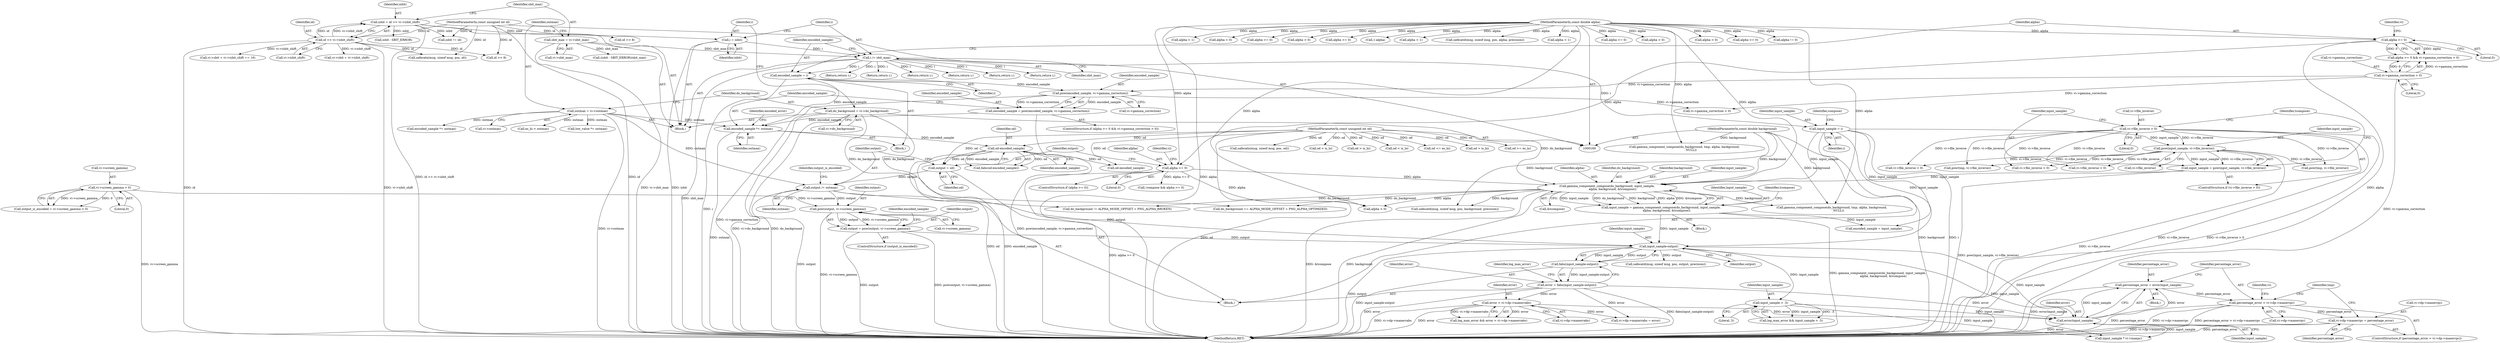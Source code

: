 digraph "0_Android_9d4853418ab2f754c2b63e091c29c5529b8b86ca_43@pointer" {
"1000485" [label="(Call,vi->dp->maxerrpc = percentage_error)"];
"1000478" [label="(Call,percentage_error > vi->dp->maxerrpc)"];
"1000472" [label="(Call,percentage_error = error/input_sample)"];
"1000474" [label="(Call,error/input_sample)"];
"1000441" [label="(Call,error = fabs(input_sample-output))"];
"1000443" [label="(Call,fabs(input_sample-output))"];
"1000444" [label="(Call,input_sample-output)"];
"1000308" [label="(Call,input_sample = gamma_component_compose(do_background, input_sample,\n            alpha, background, &tcompose))"];
"1000310" [label="(Call,gamma_component_compose(do_background, input_sample,\n            alpha, background, &tcompose))"];
"1000189" [label="(Call,do_background = vi->do_background)"];
"1000298" [label="(Call,input_sample = pow(input_sample, vi->file_inverse))"];
"1000300" [label="(Call,pow(input_sample, vi->file_inverse))"];
"1000264" [label="(Call,input_sample = i)"];
"1000198" [label="(Call,i /= sbit_max)"];
"1000177" [label="(Call,sbit_max = vi->sbit_max)"];
"1000195" [label="(Call,i = isbit)"];
"1000169" [label="(Call,isbit = id >> vi->isbit_shift)"];
"1000171" [label="(Call,id >> vi->isbit_shift)"];
"1000163" [label="(MethodParameterIn,const unsigned int id)"];
"1000293" [label="(Call,vi->file_inverse > 0)"];
"1000287" [label="(Call,alpha >= 0)"];
"1000209" [label="(Call,alpha >= 0)"];
"1000165" [label="(MethodParameterIn,const double alpha)"];
"1000166" [label="(MethodParameterIn,const double background)"];
"1000325" [label="(Call,output /= outmax)"];
"1000183" [label="(Call,outmax = vi->outmax)"];
"1000322" [label="(Call,output = od)"];
"1000230" [label="(Call,od-encoded_sample)"];
"1000164" [label="(MethodParameterIn,const unsigned int od)"];
"1000224" [label="(Call,encoded_sample *= outmax)"];
"1000217" [label="(Call,encoded_sample = pow(encoded_sample, vi->gamma_correction))"];
"1000219" [label="(Call,pow(encoded_sample, vi->gamma_correction))"];
"1000203" [label="(Call,encoded_sample = i)"];
"1000212" [label="(Call,vi->gamma_correction > 0)"];
"1000378" [label="(Call,output = pow(output, vi->screen_gamma))"];
"1000380" [label="(Call,pow(output, vi->screen_gamma))"];
"1000330" [label="(Call,vi->screen_gamma > 0)"];
"1000450" [label="(Call,error > vi->dp->maxerrabs)"];
"1000467" [label="(Call,input_sample > .5)"];
"1000219" [label="(Call,pow(encoded_sample, vi->gamma_correction))"];
"1000357" [label="(Call,do_background == ALPHA_MODE_OFFSET + PNG_ALPHA_OPTIMIZED)"];
"1000163" [label="(MethodParameterIn,const unsigned int id)"];
"1000478" [label="(Call,percentage_error > vi->dp->maxerrpc)"];
"1000191" [label="(Call,vi->do_background)"];
"1001112" [label="(Call,isbit != id)"];
"1000378" [label="(Call,output = pow(output, vi->screen_gamma))"];
"1000448" [label="(Call,log_max_error && error > vi->dp->maxerrabs)"];
"1000213" [label="(Call,vi->gamma_correction)"];
"1000199" [label="(Identifier,i)"];
"1000232" [label="(Identifier,encoded_sample)"];
"1000266" [label="(Identifier,i)"];
"1001591" [label="(Return,return i;)"];
"1000179" [label="(Call,vi->sbit_max)"];
"1000297" [label="(Literal,0)"];
"1000229" [label="(Call,fabs(od-encoded_sample))"];
"1000165" [label="(MethodParameterIn,const double alpha)"];
"1000292" [label="(ControlStructure,if (vi->file_inverse > 0))"];
"1000473" [label="(Identifier,percentage_error)"];
"1000275" [label="(Identifier,compose)"];
"1000196" [label="(Identifier,i)"];
"1000312" [label="(Identifier,input_sample)"];
"1000230" [label="(Call,od-encoded_sample)"];
"1001191" [label="(Call,vi->file_inverse > 0)"];
"1000172" [label="(Identifier,id)"];
"1000469" [label="(Literal,.5)"];
"1001235" [label="(Call,safecatd(msg, sizeof msg, pos, alpha, precision))"];
"1000652" [label="(Call,od <= es_hi)"];
"1000485" [label="(Call,vi->dp->maxerrpc = percentage_error)"];
"1000327" [label="(Identifier,outmax)"];
"1001047" [label="(Call,alpha < 1)"];
"1000860" [label="(Call,od > is_hi)"];
"1000183" [label="(Call,outmax = vi->outmax)"];
"1000212" [label="(Call,vi->gamma_correction > 0)"];
"1000479" [label="(Identifier,percentage_error)"];
"1000436" [label="(Return,return i;)"];
"1000495" [label="(Identifier,tmp)"];
"1000380" [label="(Call,pow(output, vi->screen_gamma))"];
"1000228" [label="(Identifier,encoded_error)"];
"1000449" [label="(Identifier,log_max_error)"];
"1000306" [label="(Identifier,tcompose)"];
"1000293" [label="(Call,vi->file_inverse > 0)"];
"1000185" [label="(Call,vi->outmax)"];
"1000166" [label="(MethodParameterIn,const double background)"];
"1000300" [label="(Call,pow(input_sample, vi->file_inverse))"];
"1000595" [label="(Call,es_hi < outmax)"];
"1000382" [label="(Call,vi->screen_gamma)"];
"1000736" [label="(Call,gamma_component_compose(do_background, tmp, alpha, background,\n               NULL))"];
"1000288" [label="(Identifier,alpha)"];
"1000814" [label="(Call,gamma_component_compose(do_background, tmp, alpha, background,\n               NULL))"];
"1000649" [label="(Call,od >= es_lo)"];
"1000475" [label="(Identifier,error)"];
"1000895" [label="(Call,vi->sbit + vi->isbit_shift)"];
"1000294" [label="(Call,vi->file_inverse)"];
"1000793" [label="(Call,alpha >= 0)"];
"1000177" [label="(Call,sbit_max = vi->sbit_max)"];
"1000376" [label="(ControlStructure,if (output_is_encoded))"];
"1000328" [label="(Call,output_is_encoded = vi->screen_gamma > 0)"];
"1000719" [label="(Call,vi->file_inverse > 0)"];
"1000286" [label="(ControlStructure,if (alpha >= 0))"];
"1000203" [label="(Call,encoded_sample = i)"];
"1000211" [label="(Literal,0)"];
"1000170" [label="(Identifier,isbit)"];
"1000881" [label="(Call,alpha < 0)"];
"1000309" [label="(Identifier,input_sample)"];
"1000367" [label="(Call,alpha > 0)"];
"1000299" [label="(Identifier,input_sample)"];
"1000167" [label="(Block,)"];
"1000290" [label="(Block,)"];
"1000329" [label="(Identifier,output_is_encoded)"];
"1000205" [label="(Identifier,i)"];
"1000468" [label="(Identifier,input_sample)"];
"1000318" [label="(Identifier,tcompose)"];
"1000323" [label="(Identifier,output)"];
"1000260" [label="(Return,return i;)"];
"1000164" [label="(MethodParameterIn,const unsigned int od)"];
"1000184" [label="(Identifier,outmax)"];
"1000385" [label="(Call,encoded_sample = input_sample)"];
"1000190" [label="(Identifier,do_background)"];
"1000381" [label="(Identifier,output)"];
"1000715" [label="(Call,alpha >= 0)"];
"1000313" [label="(Identifier,alpha)"];
"1000287" [label="(Call,alpha >= 0)"];
"1000452" [label="(Call,vi->dp->maxerrabs)"];
"1000488" [label="(Identifier,vi)"];
"1000797" [label="(Call,vi->file_inverse > 0)"];
"1000221" [label="(Call,vi->gamma_correction)"];
"1000207" [label="(ControlStructure,if (alpha >= 0 && vi->gamma_correction > 0))"];
"1000298" [label="(Call,input_sample = pow(input_sample, vi->file_inverse))"];
"1000662" [label="(Return,return i;)"];
"1000474" [label="(Call,error/input_sample)"];
"1000231" [label="(Identifier,od)"];
"1000451" [label="(Identifier,error)"];
"1000217" [label="(Call,encoded_sample = pow(encoded_sample, vi->gamma_correction))"];
"1000324" [label="(Identifier,od)"];
"1000224" [label="(Call,encoded_sample *= outmax)"];
"1000403" [label="(Call,od-encoded_sample)"];
"1000470" [label="(Block,)"];
"1000457" [label="(Call,vi->dp->maxerrabs = error)"];
"1000295" [label="(Identifier,vi)"];
"1000302" [label="(Call,vi->file_inverse)"];
"1001065" [label="(Call,alpha != 0)"];
"1000311" [label="(Identifier,do_background)"];
"1001060" [label="(Call,alpha < 1)"];
"1000225" [label="(Identifier,encoded_sample)"];
"1000201" [label="(Block,)"];
"1000315" [label="(Call,&tcompose)"];
"1001296" [label="(Call,alpha < 0)"];
"1001593" [label="(MethodReturn,RET)"];
"1000496" [label="(Call,input_sample * vi->maxpc)"];
"1001266" [label="(Call,safecatd(msg, sizeof msg, pos, background, precision))"];
"1000169" [label="(Call,isbit = id >> vi->isbit_shift)"];
"1000189" [label="(Call,do_background = vi->do_background)"];
"1001044" [label="(Call,alpha >= 0)"];
"1000558" [label="(Call,low_value *= outmax)"];
"1000209" [label="(Call,alpha >= 0)"];
"1000450" [label="(Call,error > vi->dp->maxerrabs)"];
"1000480" [label="(Call,vi->dp->maxerrpc)"];
"1000445" [label="(Identifier,input_sample)"];
"1000200" [label="(Identifier,sbit_max)"];
"1000314" [label="(Identifier,background)"];
"1000264" [label="(Call,input_sample = i)"];
"1000330" [label="(Call,vi->screen_gamma > 0)"];
"1000472" [label="(Call,percentage_error = error/input_sample)"];
"1000322" [label="(Call,output = od)"];
"1000729" [label="(Call,pow(tmp, vi->file_inverse))"];
"1000443" [label="(Call,fabs(input_sample-output))"];
"1001335" [label="(Call,safecatd(msg, sizeof msg, pos, output, precision))"];
"1001532" [label="(Call,safecatn(msg, sizeof msg, pos, od))"];
"1000310" [label="(Call,gamma_component_compose(do_background, input_sample,\n            alpha, background, &tcompose))"];
"1001057" [label="(Call,alpha > 0)"];
"1000477" [label="(ControlStructure,if (percentage_error > vi->dp->maxerrpc))"];
"1000807" [label="(Call,pow(tmp, vi->file_inverse))"];
"1000195" [label="(Call,i = isbit)"];
"1000467" [label="(Call,input_sample > .5)"];
"1000220" [label="(Identifier,encoded_sample)"];
"1000700" [label="(Call,(isbit - SBIT_ERROR)/sbit_max)"];
"1000218" [label="(Identifier,encoded_sample)"];
"1000325" [label="(Call,output /= outmax)"];
"1000977" [label="(Call,od < is_lo)"];
"1000446" [label="(Identifier,output)"];
"1000476" [label="(Identifier,input_sample)"];
"1000486" [label="(Call,vi->dp->maxerrpc)"];
"1000198" [label="(Call,i /= sbit_max)"];
"1000491" [label="(Identifier,percentage_error)"];
"1000197" [label="(Identifier,isbit)"];
"1000397" [label="(Call,encoded_sample *= outmax)"];
"1000326" [label="(Identifier,output)"];
"1000331" [label="(Call,vi->screen_gamma)"];
"1000386" [label="(Identifier,encoded_sample)"];
"1000265" [label="(Identifier,input_sample)"];
"1000980" [label="(Call,od > is_hi)"];
"1000894" [label="(Call,vi->sbit + vi->isbit_shift == 16)"];
"1001394" [label="(Call,alpha >= 0)"];
"1000870" [label="(Return,return i;)"];
"1001098" [label="(Call,safecatn(msg, sizeof msg, pos, id))"];
"1000465" [label="(Call,log_max_error && input_sample > .5)"];
"1000204" [label="(Identifier,encoded_sample)"];
"1000214" [label="(Identifier,vi)"];
"1000216" [label="(Literal,0)"];
"1000990" [label="(Return,return i;)"];
"1000334" [label="(Literal,0)"];
"1000444" [label="(Call,input_sample-output)"];
"1001414" [label="(Call,vi->gamma_correction > 0)"];
"1000701" [label="(Call,isbit - SBIT_ERROR)"];
"1000908" [label="(Call,id >> 8)"];
"1000857" [label="(Call,od < is_lo)"];
"1000262" [label="(Block,)"];
"1000210" [label="(Identifier,alpha)"];
"1001391" [label="(Call,!compose && alpha >= 0)"];
"1000943" [label="(Call,id >> 8)"];
"1000289" [label="(Literal,0)"];
"1000178" [label="(Identifier,sbit_max)"];
"1000341" [label="(Call,do_background != ALPHA_MODE_OFFSET + PNG_ALPHA_BROKEN)"];
"1000173" [label="(Call,vi->isbit_shift)"];
"1000301" [label="(Identifier,input_sample)"];
"1000208" [label="(Call,alpha >= 0 && vi->gamma_correction > 0)"];
"1000308" [label="(Call,input_sample = gamma_component_compose(do_background, input_sample,\n            alpha, background, &tcompose))"];
"1000442" [label="(Identifier,error)"];
"1001288" [label="(Call,1-alpha)"];
"1000379" [label="(Identifier,output)"];
"1000336" [label="(Call,alpha < 0)"];
"1000226" [label="(Identifier,outmax)"];
"1000171" [label="(Call,id >> vi->isbit_shift)"];
"1000362" [label="(Call,alpha < 1)"];
"1000441" [label="(Call,error = fabs(input_sample-output))"];
"1000485" -> "1000477"  [label="AST: "];
"1000485" -> "1000491"  [label="CFG: "];
"1000486" -> "1000485"  [label="AST: "];
"1000491" -> "1000485"  [label="AST: "];
"1000495" -> "1000485"  [label="CFG: "];
"1000485" -> "1001593"  [label="DDG: vi->dp->maxerrpc"];
"1000485" -> "1001593"  [label="DDG: percentage_error"];
"1000478" -> "1000485"  [label="DDG: percentage_error"];
"1000478" -> "1000477"  [label="AST: "];
"1000478" -> "1000480"  [label="CFG: "];
"1000479" -> "1000478"  [label="AST: "];
"1000480" -> "1000478"  [label="AST: "];
"1000488" -> "1000478"  [label="CFG: "];
"1000495" -> "1000478"  [label="CFG: "];
"1000478" -> "1001593"  [label="DDG: percentage_error"];
"1000478" -> "1001593"  [label="DDG: vi->dp->maxerrpc"];
"1000478" -> "1001593"  [label="DDG: percentage_error > vi->dp->maxerrpc"];
"1000472" -> "1000478"  [label="DDG: percentage_error"];
"1000472" -> "1000470"  [label="AST: "];
"1000472" -> "1000474"  [label="CFG: "];
"1000473" -> "1000472"  [label="AST: "];
"1000474" -> "1000472"  [label="AST: "];
"1000479" -> "1000472"  [label="CFG: "];
"1000472" -> "1001593"  [label="DDG: error/input_sample"];
"1000474" -> "1000472"  [label="DDG: error"];
"1000474" -> "1000472"  [label="DDG: input_sample"];
"1000474" -> "1000476"  [label="CFG: "];
"1000475" -> "1000474"  [label="AST: "];
"1000476" -> "1000474"  [label="AST: "];
"1000474" -> "1001593"  [label="DDG: error"];
"1000441" -> "1000474"  [label="DDG: error"];
"1000450" -> "1000474"  [label="DDG: error"];
"1000467" -> "1000474"  [label="DDG: input_sample"];
"1000444" -> "1000474"  [label="DDG: input_sample"];
"1000474" -> "1000496"  [label="DDG: input_sample"];
"1000441" -> "1000262"  [label="AST: "];
"1000441" -> "1000443"  [label="CFG: "];
"1000442" -> "1000441"  [label="AST: "];
"1000443" -> "1000441"  [label="AST: "];
"1000449" -> "1000441"  [label="CFG: "];
"1000441" -> "1001593"  [label="DDG: error"];
"1000441" -> "1001593"  [label="DDG: fabs(input_sample-output)"];
"1000443" -> "1000441"  [label="DDG: input_sample-output"];
"1000441" -> "1000450"  [label="DDG: error"];
"1000441" -> "1000457"  [label="DDG: error"];
"1000443" -> "1000444"  [label="CFG: "];
"1000444" -> "1000443"  [label="AST: "];
"1000443" -> "1001593"  [label="DDG: input_sample-output"];
"1000444" -> "1000443"  [label="DDG: input_sample"];
"1000444" -> "1000443"  [label="DDG: output"];
"1000444" -> "1000446"  [label="CFG: "];
"1000445" -> "1000444"  [label="AST: "];
"1000446" -> "1000444"  [label="AST: "];
"1000444" -> "1001593"  [label="DDG: output"];
"1000308" -> "1000444"  [label="DDG: input_sample"];
"1000264" -> "1000444"  [label="DDG: input_sample"];
"1000325" -> "1000444"  [label="DDG: output"];
"1000378" -> "1000444"  [label="DDG: output"];
"1000444" -> "1000467"  [label="DDG: input_sample"];
"1000444" -> "1000496"  [label="DDG: input_sample"];
"1000444" -> "1001335"  [label="DDG: output"];
"1000308" -> "1000290"  [label="AST: "];
"1000308" -> "1000310"  [label="CFG: "];
"1000309" -> "1000308"  [label="AST: "];
"1000310" -> "1000308"  [label="AST: "];
"1000318" -> "1000308"  [label="CFG: "];
"1000308" -> "1001593"  [label="DDG: gamma_component_compose(do_background, input_sample,\n            alpha, background, &tcompose)"];
"1000310" -> "1000308"  [label="DDG: input_sample"];
"1000310" -> "1000308"  [label="DDG: do_background"];
"1000310" -> "1000308"  [label="DDG: background"];
"1000310" -> "1000308"  [label="DDG: alpha"];
"1000310" -> "1000308"  [label="DDG: &tcompose"];
"1000308" -> "1000385"  [label="DDG: input_sample"];
"1000310" -> "1000315"  [label="CFG: "];
"1000311" -> "1000310"  [label="AST: "];
"1000312" -> "1000310"  [label="AST: "];
"1000313" -> "1000310"  [label="AST: "];
"1000314" -> "1000310"  [label="AST: "];
"1000315" -> "1000310"  [label="AST: "];
"1000310" -> "1001593"  [label="DDG: &tcompose"];
"1000310" -> "1001593"  [label="DDG: background"];
"1000189" -> "1000310"  [label="DDG: do_background"];
"1000298" -> "1000310"  [label="DDG: input_sample"];
"1000264" -> "1000310"  [label="DDG: input_sample"];
"1000287" -> "1000310"  [label="DDG: alpha"];
"1000165" -> "1000310"  [label="DDG: alpha"];
"1000166" -> "1000310"  [label="DDG: background"];
"1000310" -> "1000336"  [label="DDG: alpha"];
"1000310" -> "1000341"  [label="DDG: do_background"];
"1000310" -> "1000357"  [label="DDG: do_background"];
"1000310" -> "1000736"  [label="DDG: background"];
"1000310" -> "1001266"  [label="DDG: background"];
"1000189" -> "1000167"  [label="AST: "];
"1000189" -> "1000191"  [label="CFG: "];
"1000190" -> "1000189"  [label="AST: "];
"1000191" -> "1000189"  [label="AST: "];
"1000196" -> "1000189"  [label="CFG: "];
"1000189" -> "1001593"  [label="DDG: do_background"];
"1000189" -> "1001593"  [label="DDG: vi->do_background"];
"1000189" -> "1000341"  [label="DDG: do_background"];
"1000189" -> "1000357"  [label="DDG: do_background"];
"1000298" -> "1000292"  [label="AST: "];
"1000298" -> "1000300"  [label="CFG: "];
"1000299" -> "1000298"  [label="AST: "];
"1000300" -> "1000298"  [label="AST: "];
"1000306" -> "1000298"  [label="CFG: "];
"1000298" -> "1001593"  [label="DDG: pow(input_sample, vi->file_inverse)"];
"1000300" -> "1000298"  [label="DDG: input_sample"];
"1000300" -> "1000298"  [label="DDG: vi->file_inverse"];
"1000300" -> "1000302"  [label="CFG: "];
"1000301" -> "1000300"  [label="AST: "];
"1000302" -> "1000300"  [label="AST: "];
"1000300" -> "1001593"  [label="DDG: vi->file_inverse"];
"1000264" -> "1000300"  [label="DDG: input_sample"];
"1000293" -> "1000300"  [label="DDG: vi->file_inverse"];
"1000300" -> "1000719"  [label="DDG: vi->file_inverse"];
"1000300" -> "1000729"  [label="DDG: vi->file_inverse"];
"1000300" -> "1000797"  [label="DDG: vi->file_inverse"];
"1000300" -> "1000807"  [label="DDG: vi->file_inverse"];
"1000300" -> "1001191"  [label="DDG: vi->file_inverse"];
"1000264" -> "1000262"  [label="AST: "];
"1000264" -> "1000266"  [label="CFG: "];
"1000265" -> "1000264"  [label="AST: "];
"1000266" -> "1000264"  [label="AST: "];
"1000275" -> "1000264"  [label="CFG: "];
"1000264" -> "1001593"  [label="DDG: i"];
"1000198" -> "1000264"  [label="DDG: i"];
"1000264" -> "1000385"  [label="DDG: input_sample"];
"1000198" -> "1000167"  [label="AST: "];
"1000198" -> "1000200"  [label="CFG: "];
"1000199" -> "1000198"  [label="AST: "];
"1000200" -> "1000198"  [label="AST: "];
"1000204" -> "1000198"  [label="CFG: "];
"1000198" -> "1001593"  [label="DDG: sbit_max"];
"1000177" -> "1000198"  [label="DDG: sbit_max"];
"1000195" -> "1000198"  [label="DDG: i"];
"1000198" -> "1000203"  [label="DDG: i"];
"1000198" -> "1000260"  [label="DDG: i"];
"1000198" -> "1000436"  [label="DDG: i"];
"1000198" -> "1000662"  [label="DDG: i"];
"1000198" -> "1000870"  [label="DDG: i"];
"1000198" -> "1000990"  [label="DDG: i"];
"1000198" -> "1001591"  [label="DDG: i"];
"1000177" -> "1000167"  [label="AST: "];
"1000177" -> "1000179"  [label="CFG: "];
"1000178" -> "1000177"  [label="AST: "];
"1000179" -> "1000177"  [label="AST: "];
"1000184" -> "1000177"  [label="CFG: "];
"1000177" -> "1001593"  [label="DDG: vi->sbit_max"];
"1000177" -> "1000700"  [label="DDG: sbit_max"];
"1000195" -> "1000167"  [label="AST: "];
"1000195" -> "1000197"  [label="CFG: "];
"1000196" -> "1000195"  [label="AST: "];
"1000197" -> "1000195"  [label="AST: "];
"1000199" -> "1000195"  [label="CFG: "];
"1000195" -> "1001593"  [label="DDG: isbit"];
"1000169" -> "1000195"  [label="DDG: isbit"];
"1000169" -> "1000167"  [label="AST: "];
"1000169" -> "1000171"  [label="CFG: "];
"1000170" -> "1000169"  [label="AST: "];
"1000171" -> "1000169"  [label="AST: "];
"1000178" -> "1000169"  [label="CFG: "];
"1000169" -> "1001593"  [label="DDG: id >> vi->isbit_shift"];
"1000171" -> "1000169"  [label="DDG: id"];
"1000171" -> "1000169"  [label="DDG: vi->isbit_shift"];
"1000169" -> "1000701"  [label="DDG: isbit"];
"1000169" -> "1001112"  [label="DDG: isbit"];
"1000171" -> "1000173"  [label="CFG: "];
"1000172" -> "1000171"  [label="AST: "];
"1000173" -> "1000171"  [label="AST: "];
"1000171" -> "1001593"  [label="DDG: id"];
"1000171" -> "1001593"  [label="DDG: vi->isbit_shift"];
"1000163" -> "1000171"  [label="DDG: id"];
"1000171" -> "1000894"  [label="DDG: vi->isbit_shift"];
"1000171" -> "1000895"  [label="DDG: vi->isbit_shift"];
"1000171" -> "1000908"  [label="DDG: id"];
"1000171" -> "1001098"  [label="DDG: id"];
"1000163" -> "1000160"  [label="AST: "];
"1000163" -> "1001593"  [label="DDG: id"];
"1000163" -> "1000908"  [label="DDG: id"];
"1000163" -> "1000943"  [label="DDG: id"];
"1000163" -> "1001098"  [label="DDG: id"];
"1000163" -> "1001112"  [label="DDG: id"];
"1000293" -> "1000292"  [label="AST: "];
"1000293" -> "1000297"  [label="CFG: "];
"1000294" -> "1000293"  [label="AST: "];
"1000297" -> "1000293"  [label="AST: "];
"1000299" -> "1000293"  [label="CFG: "];
"1000306" -> "1000293"  [label="CFG: "];
"1000293" -> "1001593"  [label="DDG: vi->file_inverse"];
"1000293" -> "1001593"  [label="DDG: vi->file_inverse > 0"];
"1000293" -> "1000719"  [label="DDG: vi->file_inverse"];
"1000293" -> "1000729"  [label="DDG: vi->file_inverse"];
"1000293" -> "1000797"  [label="DDG: vi->file_inverse"];
"1000293" -> "1000807"  [label="DDG: vi->file_inverse"];
"1000293" -> "1001191"  [label="DDG: vi->file_inverse"];
"1000287" -> "1000286"  [label="AST: "];
"1000287" -> "1000289"  [label="CFG: "];
"1000288" -> "1000287"  [label="AST: "];
"1000289" -> "1000287"  [label="AST: "];
"1000295" -> "1000287"  [label="CFG: "];
"1000323" -> "1000287"  [label="CFG: "];
"1000287" -> "1001593"  [label="DDG: alpha >= 0"];
"1000209" -> "1000287"  [label="DDG: alpha"];
"1000165" -> "1000287"  [label="DDG: alpha"];
"1000287" -> "1000336"  [label="DDG: alpha"];
"1000287" -> "1001391"  [label="DDG: alpha >= 0"];
"1000209" -> "1000208"  [label="AST: "];
"1000209" -> "1000211"  [label="CFG: "];
"1000210" -> "1000209"  [label="AST: "];
"1000211" -> "1000209"  [label="AST: "];
"1000214" -> "1000209"  [label="CFG: "];
"1000208" -> "1000209"  [label="CFG: "];
"1000209" -> "1001593"  [label="DDG: alpha"];
"1000209" -> "1000208"  [label="DDG: alpha"];
"1000209" -> "1000208"  [label="DDG: 0"];
"1000165" -> "1000209"  [label="DDG: alpha"];
"1000165" -> "1000160"  [label="AST: "];
"1000165" -> "1001593"  [label="DDG: alpha"];
"1000165" -> "1000336"  [label="DDG: alpha"];
"1000165" -> "1000362"  [label="DDG: alpha"];
"1000165" -> "1000367"  [label="DDG: alpha"];
"1000165" -> "1000715"  [label="DDG: alpha"];
"1000165" -> "1000736"  [label="DDG: alpha"];
"1000165" -> "1000793"  [label="DDG: alpha"];
"1000165" -> "1000814"  [label="DDG: alpha"];
"1000165" -> "1000881"  [label="DDG: alpha"];
"1000165" -> "1001044"  [label="DDG: alpha"];
"1000165" -> "1001047"  [label="DDG: alpha"];
"1000165" -> "1001057"  [label="DDG: alpha"];
"1000165" -> "1001060"  [label="DDG: alpha"];
"1000165" -> "1001065"  [label="DDG: alpha"];
"1000165" -> "1001235"  [label="DDG: alpha"];
"1000165" -> "1001288"  [label="DDG: alpha"];
"1000165" -> "1001296"  [label="DDG: alpha"];
"1000165" -> "1001394"  [label="DDG: alpha"];
"1000166" -> "1000160"  [label="AST: "];
"1000166" -> "1001593"  [label="DDG: background"];
"1000166" -> "1000736"  [label="DDG: background"];
"1000166" -> "1000814"  [label="DDG: background"];
"1000166" -> "1001266"  [label="DDG: background"];
"1000325" -> "1000262"  [label="AST: "];
"1000325" -> "1000327"  [label="CFG: "];
"1000326" -> "1000325"  [label="AST: "];
"1000327" -> "1000325"  [label="AST: "];
"1000329" -> "1000325"  [label="CFG: "];
"1000325" -> "1001593"  [label="DDG: output"];
"1000183" -> "1000325"  [label="DDG: outmax"];
"1000322" -> "1000325"  [label="DDG: output"];
"1000325" -> "1000380"  [label="DDG: output"];
"1000183" -> "1000167"  [label="AST: "];
"1000183" -> "1000185"  [label="CFG: "];
"1000184" -> "1000183"  [label="AST: "];
"1000185" -> "1000183"  [label="AST: "];
"1000190" -> "1000183"  [label="CFG: "];
"1000183" -> "1001593"  [label="DDG: vi->outmax"];
"1000183" -> "1000224"  [label="DDG: outmax"];
"1000183" -> "1000397"  [label="DDG: outmax"];
"1000183" -> "1000558"  [label="DDG: outmax"];
"1000183" -> "1000595"  [label="DDG: outmax"];
"1000322" -> "1000262"  [label="AST: "];
"1000322" -> "1000324"  [label="CFG: "];
"1000323" -> "1000322"  [label="AST: "];
"1000324" -> "1000322"  [label="AST: "];
"1000326" -> "1000322"  [label="CFG: "];
"1000230" -> "1000322"  [label="DDG: od"];
"1000164" -> "1000322"  [label="DDG: od"];
"1000230" -> "1000229"  [label="AST: "];
"1000230" -> "1000232"  [label="CFG: "];
"1000231" -> "1000230"  [label="AST: "];
"1000232" -> "1000230"  [label="AST: "];
"1000229" -> "1000230"  [label="CFG: "];
"1000230" -> "1001593"  [label="DDG: od"];
"1000230" -> "1001593"  [label="DDG: encoded_sample"];
"1000230" -> "1000229"  [label="DDG: od"];
"1000230" -> "1000229"  [label="DDG: encoded_sample"];
"1000164" -> "1000230"  [label="DDG: od"];
"1000224" -> "1000230"  [label="DDG: encoded_sample"];
"1000230" -> "1000403"  [label="DDG: od"];
"1000164" -> "1000160"  [label="AST: "];
"1000164" -> "1001593"  [label="DDG: od"];
"1000164" -> "1000403"  [label="DDG: od"];
"1000164" -> "1000649"  [label="DDG: od"];
"1000164" -> "1000652"  [label="DDG: od"];
"1000164" -> "1000857"  [label="DDG: od"];
"1000164" -> "1000860"  [label="DDG: od"];
"1000164" -> "1000977"  [label="DDG: od"];
"1000164" -> "1000980"  [label="DDG: od"];
"1000164" -> "1001532"  [label="DDG: od"];
"1000224" -> "1000201"  [label="AST: "];
"1000224" -> "1000226"  [label="CFG: "];
"1000225" -> "1000224"  [label="AST: "];
"1000226" -> "1000224"  [label="AST: "];
"1000228" -> "1000224"  [label="CFG: "];
"1000224" -> "1001593"  [label="DDG: outmax"];
"1000217" -> "1000224"  [label="DDG: encoded_sample"];
"1000203" -> "1000224"  [label="DDG: encoded_sample"];
"1000217" -> "1000207"  [label="AST: "];
"1000217" -> "1000219"  [label="CFG: "];
"1000218" -> "1000217"  [label="AST: "];
"1000219" -> "1000217"  [label="AST: "];
"1000225" -> "1000217"  [label="CFG: "];
"1000217" -> "1001593"  [label="DDG: pow(encoded_sample, vi->gamma_correction)"];
"1000219" -> "1000217"  [label="DDG: encoded_sample"];
"1000219" -> "1000217"  [label="DDG: vi->gamma_correction"];
"1000219" -> "1000221"  [label="CFG: "];
"1000220" -> "1000219"  [label="AST: "];
"1000221" -> "1000219"  [label="AST: "];
"1000219" -> "1001593"  [label="DDG: vi->gamma_correction"];
"1000203" -> "1000219"  [label="DDG: encoded_sample"];
"1000212" -> "1000219"  [label="DDG: vi->gamma_correction"];
"1000219" -> "1001414"  [label="DDG: vi->gamma_correction"];
"1000203" -> "1000201"  [label="AST: "];
"1000203" -> "1000205"  [label="CFG: "];
"1000204" -> "1000203"  [label="AST: "];
"1000205" -> "1000203"  [label="AST: "];
"1000210" -> "1000203"  [label="CFG: "];
"1000203" -> "1001593"  [label="DDG: i"];
"1000212" -> "1000208"  [label="AST: "];
"1000212" -> "1000216"  [label="CFG: "];
"1000213" -> "1000212"  [label="AST: "];
"1000216" -> "1000212"  [label="AST: "];
"1000208" -> "1000212"  [label="CFG: "];
"1000212" -> "1001593"  [label="DDG: vi->gamma_correction"];
"1000212" -> "1000208"  [label="DDG: vi->gamma_correction"];
"1000212" -> "1000208"  [label="DDG: 0"];
"1000212" -> "1001414"  [label="DDG: vi->gamma_correction"];
"1000378" -> "1000376"  [label="AST: "];
"1000378" -> "1000380"  [label="CFG: "];
"1000379" -> "1000378"  [label="AST: "];
"1000380" -> "1000378"  [label="AST: "];
"1000386" -> "1000378"  [label="CFG: "];
"1000378" -> "1001593"  [label="DDG: pow(output, vi->screen_gamma)"];
"1000378" -> "1001593"  [label="DDG: output"];
"1000380" -> "1000378"  [label="DDG: output"];
"1000380" -> "1000378"  [label="DDG: vi->screen_gamma"];
"1000380" -> "1000382"  [label="CFG: "];
"1000381" -> "1000380"  [label="AST: "];
"1000382" -> "1000380"  [label="AST: "];
"1000380" -> "1001593"  [label="DDG: vi->screen_gamma"];
"1000330" -> "1000380"  [label="DDG: vi->screen_gamma"];
"1000330" -> "1000328"  [label="AST: "];
"1000330" -> "1000334"  [label="CFG: "];
"1000331" -> "1000330"  [label="AST: "];
"1000334" -> "1000330"  [label="AST: "];
"1000328" -> "1000330"  [label="CFG: "];
"1000330" -> "1001593"  [label="DDG: vi->screen_gamma"];
"1000330" -> "1000328"  [label="DDG: vi->screen_gamma"];
"1000330" -> "1000328"  [label="DDG: 0"];
"1000450" -> "1000448"  [label="AST: "];
"1000450" -> "1000452"  [label="CFG: "];
"1000451" -> "1000450"  [label="AST: "];
"1000452" -> "1000450"  [label="AST: "];
"1000448" -> "1000450"  [label="CFG: "];
"1000450" -> "1001593"  [label="DDG: vi->dp->maxerrabs"];
"1000450" -> "1001593"  [label="DDG: error"];
"1000450" -> "1000448"  [label="DDG: error"];
"1000450" -> "1000448"  [label="DDG: vi->dp->maxerrabs"];
"1000450" -> "1000457"  [label="DDG: error"];
"1000467" -> "1000465"  [label="AST: "];
"1000467" -> "1000469"  [label="CFG: "];
"1000468" -> "1000467"  [label="AST: "];
"1000469" -> "1000467"  [label="AST: "];
"1000465" -> "1000467"  [label="CFG: "];
"1000467" -> "1000465"  [label="DDG: input_sample"];
"1000467" -> "1000465"  [label="DDG: .5"];
"1000467" -> "1000496"  [label="DDG: input_sample"];
}
